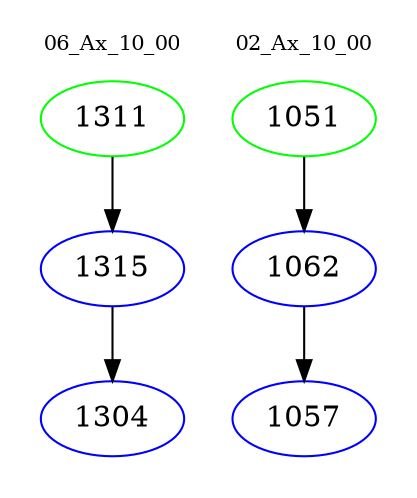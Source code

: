 digraph{
subgraph cluster_0 {
color = white
label = "06_Ax_10_00";
fontsize=10;
T0_1311 [label="1311", color="green"]
T0_1311 -> T0_1315 [color="black"]
T0_1315 [label="1315", color="blue"]
T0_1315 -> T0_1304 [color="black"]
T0_1304 [label="1304", color="blue"]
}
subgraph cluster_1 {
color = white
label = "02_Ax_10_00";
fontsize=10;
T1_1051 [label="1051", color="green"]
T1_1051 -> T1_1062 [color="black"]
T1_1062 [label="1062", color="blue"]
T1_1062 -> T1_1057 [color="black"]
T1_1057 [label="1057", color="blue"]
}
}
